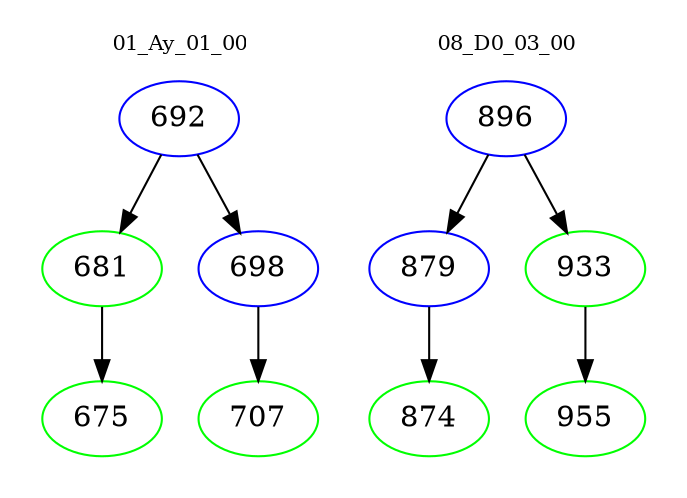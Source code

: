 digraph{
subgraph cluster_0 {
color = white
label = "01_Ay_01_00";
fontsize=10;
T0_692 [label="692", color="blue"]
T0_692 -> T0_681 [color="black"]
T0_681 [label="681", color="green"]
T0_681 -> T0_675 [color="black"]
T0_675 [label="675", color="green"]
T0_692 -> T0_698 [color="black"]
T0_698 [label="698", color="blue"]
T0_698 -> T0_707 [color="black"]
T0_707 [label="707", color="green"]
}
subgraph cluster_1 {
color = white
label = "08_D0_03_00";
fontsize=10;
T1_896 [label="896", color="blue"]
T1_896 -> T1_879 [color="black"]
T1_879 [label="879", color="blue"]
T1_879 -> T1_874 [color="black"]
T1_874 [label="874", color="green"]
T1_896 -> T1_933 [color="black"]
T1_933 [label="933", color="green"]
T1_933 -> T1_955 [color="black"]
T1_955 [label="955", color="green"]
}
}
